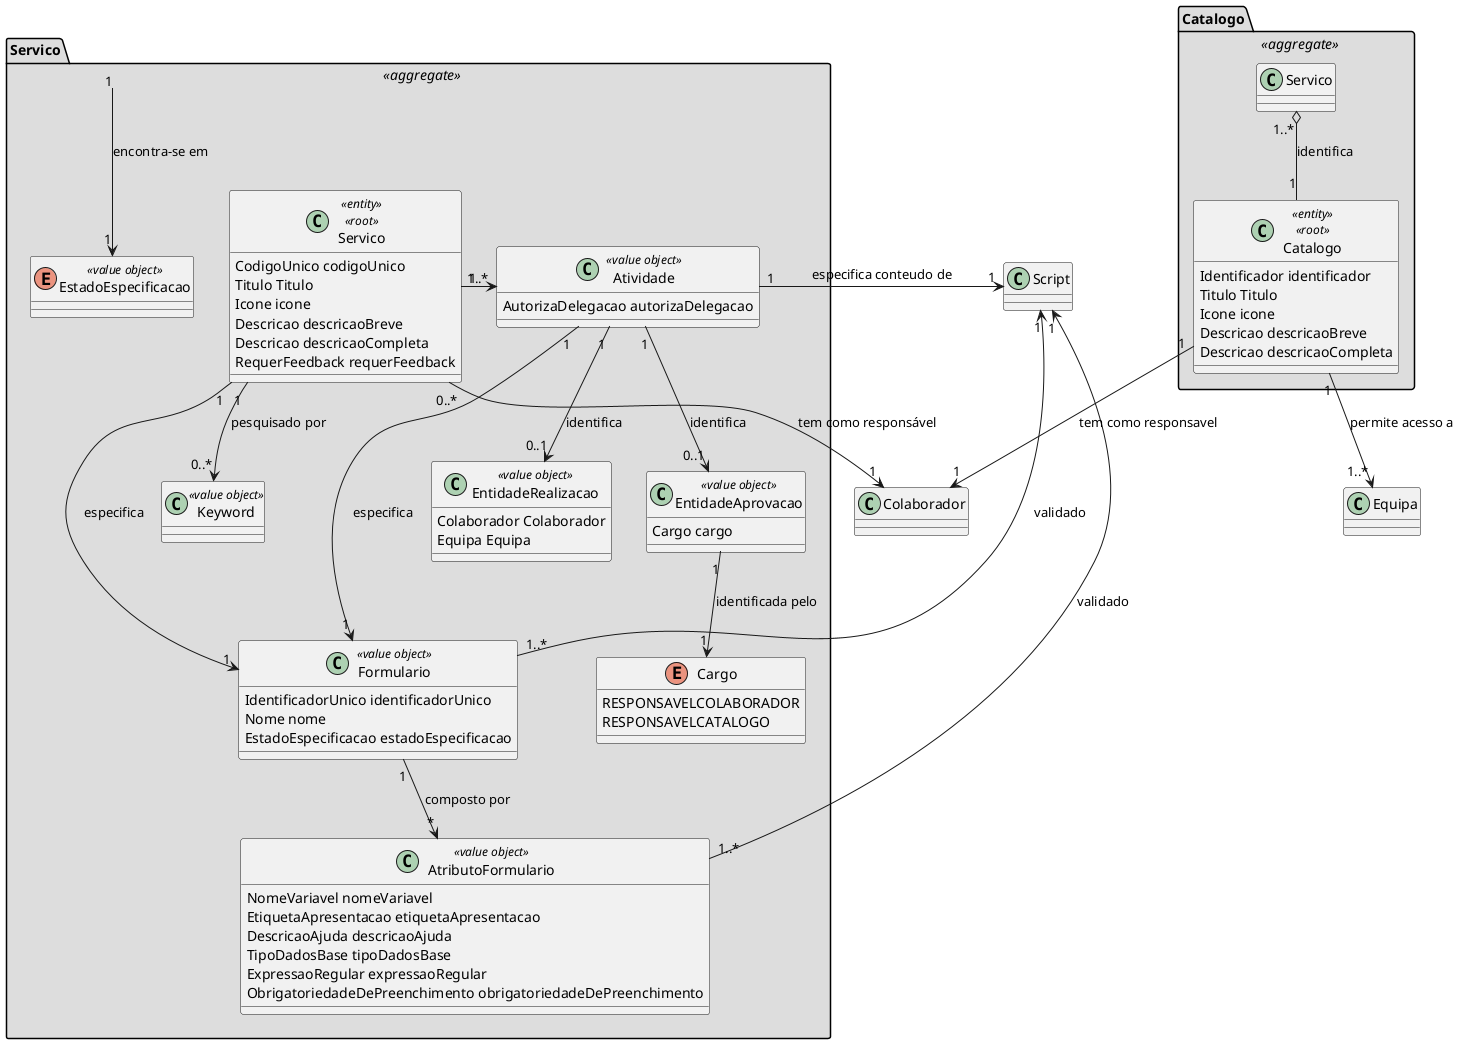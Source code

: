 @startuml EspecificacaoServico

class Colaborador {

}



class Equipa {

}


class Script {

}




package "Servico" <<aggregate>> #DDDDDD {

    class Servico <<entity>> <<root>> {
        CodigoUnico codigoUnico
        Titulo Titulo
        Icone icone
        Descricao descricaoBreve
        Descricao descricaoCompleta
        RequerFeedback requerFeedback
    }

    class Keyword <<value object>> {

    }

    class Formulario <<value object>> {
        IdentificadorUnico identificadorUnico
        Nome nome
        EstadoEspecificacao estadoEspecificacao
    }

    class AtributoFormulario <<value object>> {
        NomeVariavel nomeVariavel
        EtiquetaApresentacao etiquetaApresentacao
        DescricaoAjuda descricaoAjuda
        TipoDadosBase tipoDadosBase
        ExpressaoRegular expressaoRegular
        ObrigatoriedadeDePreenchimento obrigatoriedadeDePreenchimento
    }

    class Atividade <<value object>> {
        AutorizaDelegacao autorizaDelegacao
    }


    class EntidadeAprovacao <<value object>> {
        Cargo cargo
    }

    class EntidadeRealizacao <<value object>> {
        Colaborador Colaborador
        Equipa Equipa
    }

    enum Cargo{
        RESPONSAVELCOLABORADOR
        RESPONSAVELCATALOGO
    }

    enum EstadoEspecificacao <<value object>>{

    }

    Atividade "1" --> "1" Formulario : "especifica"
    Atividade "1" --> "0..1" EntidadeAprovacao : "identifica"
    Atividade "1" --> "0..1" EntidadeRealizacao : "identifica"

    EntidadeAprovacao "1" --> "1" Cargo : "identificada pelo"

    Formulario "1" --> "*" AtributoFormulario : "composto por"
    Formulario "1" <--- "1" Servico : "especifica"

    Servico "1" --> "0..*" Keyword : "pesquisado por"
    Servico "0..*" --> "1" Colaborador : "tem como responsável"
    Servico "1" -right-> "1..*" Atividade


    Script "1" <-right- "1..*" Formulario : "validado"
    Script "1" <-right- "1..*" AtributoFormulario : "validado"
    Script  "1" <-right- "1" Atividade : "especifica conteudo de"
}




    
Servico "1" --> "1" EstadoEspecificacao : "encontra-se em"

package "Catalogo" <<aggregate>> #DDDDDD {

    class Catalogo <<entity>> <<root>> {
        Identificador identificador
        Titulo Titulo
        Icone icone
        Descricao descricaoBreve
        Descricao descricaoCompleta
    }


    Servico "1..*" o-- "1" Catalogo : "identifica"    
    Catalogo "1" --> "1..*" Equipa : "permite acesso a"
    Catalogo "1" -down-> "1" Colaborador : "tem como responsavel"
}




@enduml